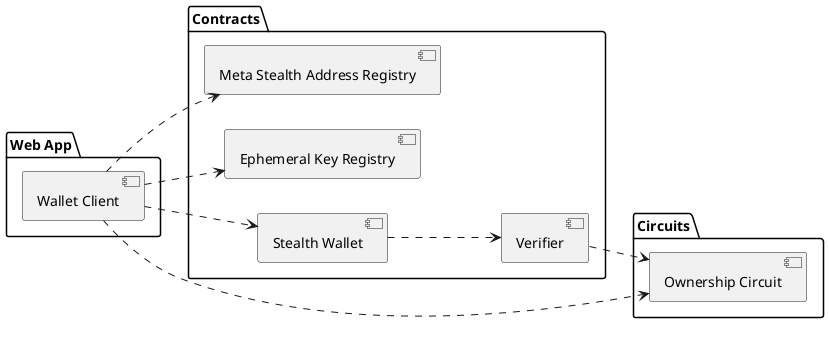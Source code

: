 @startuml
left to right direction
package Contracts {
  component "Meta Stealth Address Registry" as registry
  component "Ephemeral Key Registry" as key_registry
  component "Stealth Wallet" as stealth_wallet
  component "Verifier" as verifier
}
package Circuits {
  component "Ownership Circuit" as circuit 
}
package "Web App" {
  component "Wallet Client" as wallet
}
    
stealth_wallet ..> verifier
verifier ..> circuit
wallet ..> registry
wallet ..> key_registry
wallet ..> stealth_wallet
wallet ..> circuit

@enduml
